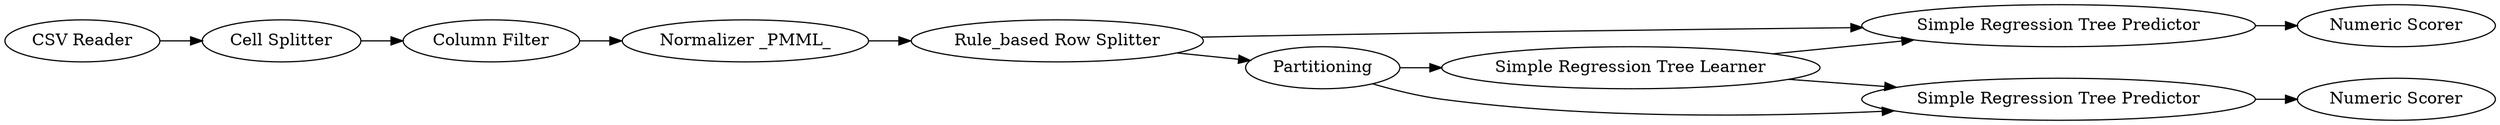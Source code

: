 digraph {
	330 -> 335
	334 -> 330
	340 -> 339
	350 -> 351
	349 -> 336
	340 -> 350
	349 -> 350
	339 -> 338
	336 -> 339
	1 -> 334
	335 -> 349
	336 -> 340
	351 [label="Numeric Scorer"]
	334 [label="Cell Splitter"]
	339 [label="Simple Regression Tree Predictor"]
	350 [label="Simple Regression Tree Predictor"]
	1 [label="CSV Reader"]
	335 [label="Normalizer _PMML_"]
	330 [label="Column Filter"]
	338 [label="Numeric Scorer"]
	336 [label=Partitioning]
	349 [label="Rule_based Row Splitter"]
	340 [label="Simple Regression Tree Learner"]
	rankdir=LR
}
